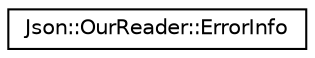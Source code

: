 digraph "Graphical Class Hierarchy"
{
 // LATEX_PDF_SIZE
  edge [fontname="Helvetica",fontsize="10",labelfontname="Helvetica",labelfontsize="10"];
  node [fontname="Helvetica",fontsize="10",shape=record];
  rankdir="LR";
  Node0 [label="Json::OurReader::ErrorInfo",height=0.2,width=0.4,color="black", fillcolor="white", style="filled",URL="$class_json_1_1_our_reader_1_1_error_info.html",tooltip=" "];
}

